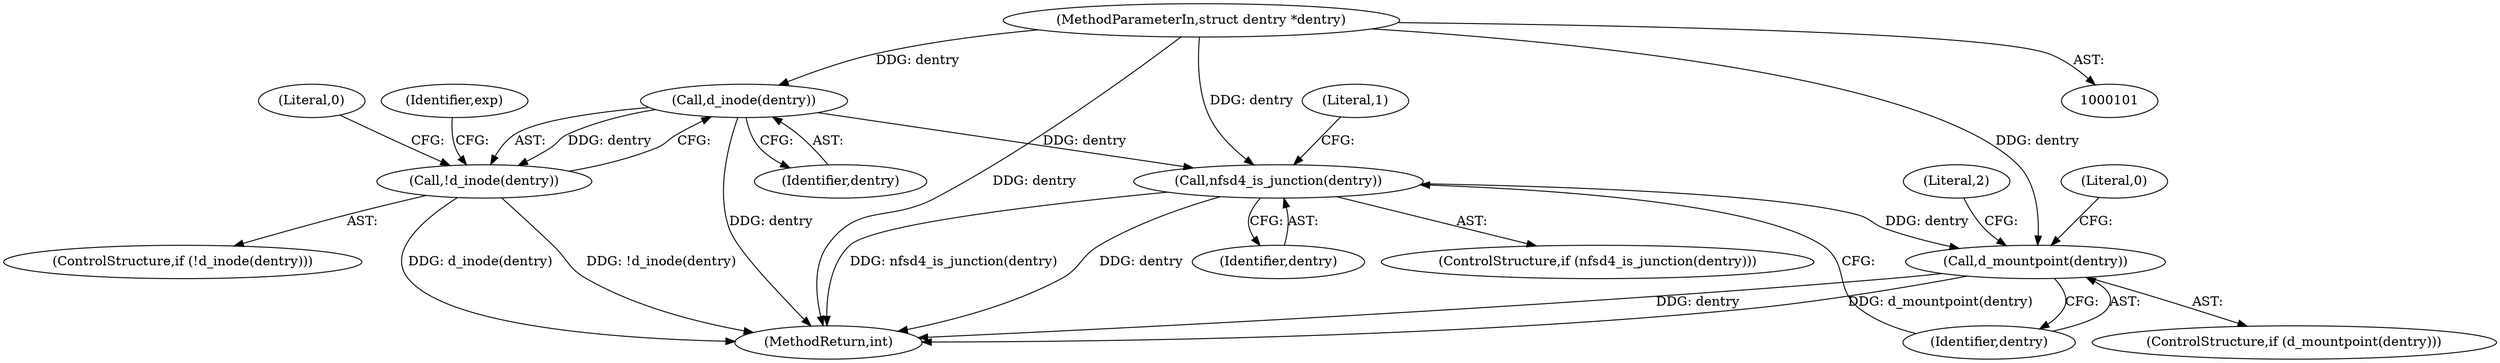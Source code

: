 digraph "0_linux_c70422f760c120480fee4de6c38804c72aa26bc1_19@pointer" {
"1000107" [label="(Call,d_inode(dentry))"];
"1000102" [label="(MethodParameterIn,struct dentry *dentry)"];
"1000106" [label="(Call,!d_inode(dentry))"];
"1000120" [label="(Call,nfsd4_is_junction(dentry))"];
"1000125" [label="(Call,d_mountpoint(dentry))"];
"1000102" [label="(MethodParameterIn,struct dentry *dentry)"];
"1000106" [label="(Call,!d_inode(dentry))"];
"1000126" [label="(Identifier,dentry)"];
"1000105" [label="(ControlStructure,if (!d_inode(dentry)))"];
"1000110" [label="(Literal,0)"];
"1000131" [label="(MethodReturn,int)"];
"1000130" [label="(Literal,0)"];
"1000120" [label="(Call,nfsd4_is_junction(dentry))"];
"1000125" [label="(Call,d_mountpoint(dentry))"];
"1000119" [label="(ControlStructure,if (nfsd4_is_junction(dentry)))"];
"1000121" [label="(Identifier,dentry)"];
"1000123" [label="(Literal,1)"];
"1000124" [label="(ControlStructure,if (d_mountpoint(dentry)))"];
"1000108" [label="(Identifier,dentry)"];
"1000128" [label="(Literal,2)"];
"1000114" [label="(Identifier,exp)"];
"1000107" [label="(Call,d_inode(dentry))"];
"1000107" -> "1000106"  [label="AST: "];
"1000107" -> "1000108"  [label="CFG: "];
"1000108" -> "1000107"  [label="AST: "];
"1000106" -> "1000107"  [label="CFG: "];
"1000107" -> "1000131"  [label="DDG: dentry"];
"1000107" -> "1000106"  [label="DDG: dentry"];
"1000102" -> "1000107"  [label="DDG: dentry"];
"1000107" -> "1000120"  [label="DDG: dentry"];
"1000102" -> "1000101"  [label="AST: "];
"1000102" -> "1000131"  [label="DDG: dentry"];
"1000102" -> "1000120"  [label="DDG: dentry"];
"1000102" -> "1000125"  [label="DDG: dentry"];
"1000106" -> "1000105"  [label="AST: "];
"1000110" -> "1000106"  [label="CFG: "];
"1000114" -> "1000106"  [label="CFG: "];
"1000106" -> "1000131"  [label="DDG: d_inode(dentry)"];
"1000106" -> "1000131"  [label="DDG: !d_inode(dentry)"];
"1000120" -> "1000119"  [label="AST: "];
"1000120" -> "1000121"  [label="CFG: "];
"1000121" -> "1000120"  [label="AST: "];
"1000123" -> "1000120"  [label="CFG: "];
"1000126" -> "1000120"  [label="CFG: "];
"1000120" -> "1000131"  [label="DDG: dentry"];
"1000120" -> "1000131"  [label="DDG: nfsd4_is_junction(dentry)"];
"1000120" -> "1000125"  [label="DDG: dentry"];
"1000125" -> "1000124"  [label="AST: "];
"1000125" -> "1000126"  [label="CFG: "];
"1000126" -> "1000125"  [label="AST: "];
"1000128" -> "1000125"  [label="CFG: "];
"1000130" -> "1000125"  [label="CFG: "];
"1000125" -> "1000131"  [label="DDG: dentry"];
"1000125" -> "1000131"  [label="DDG: d_mountpoint(dentry)"];
}
